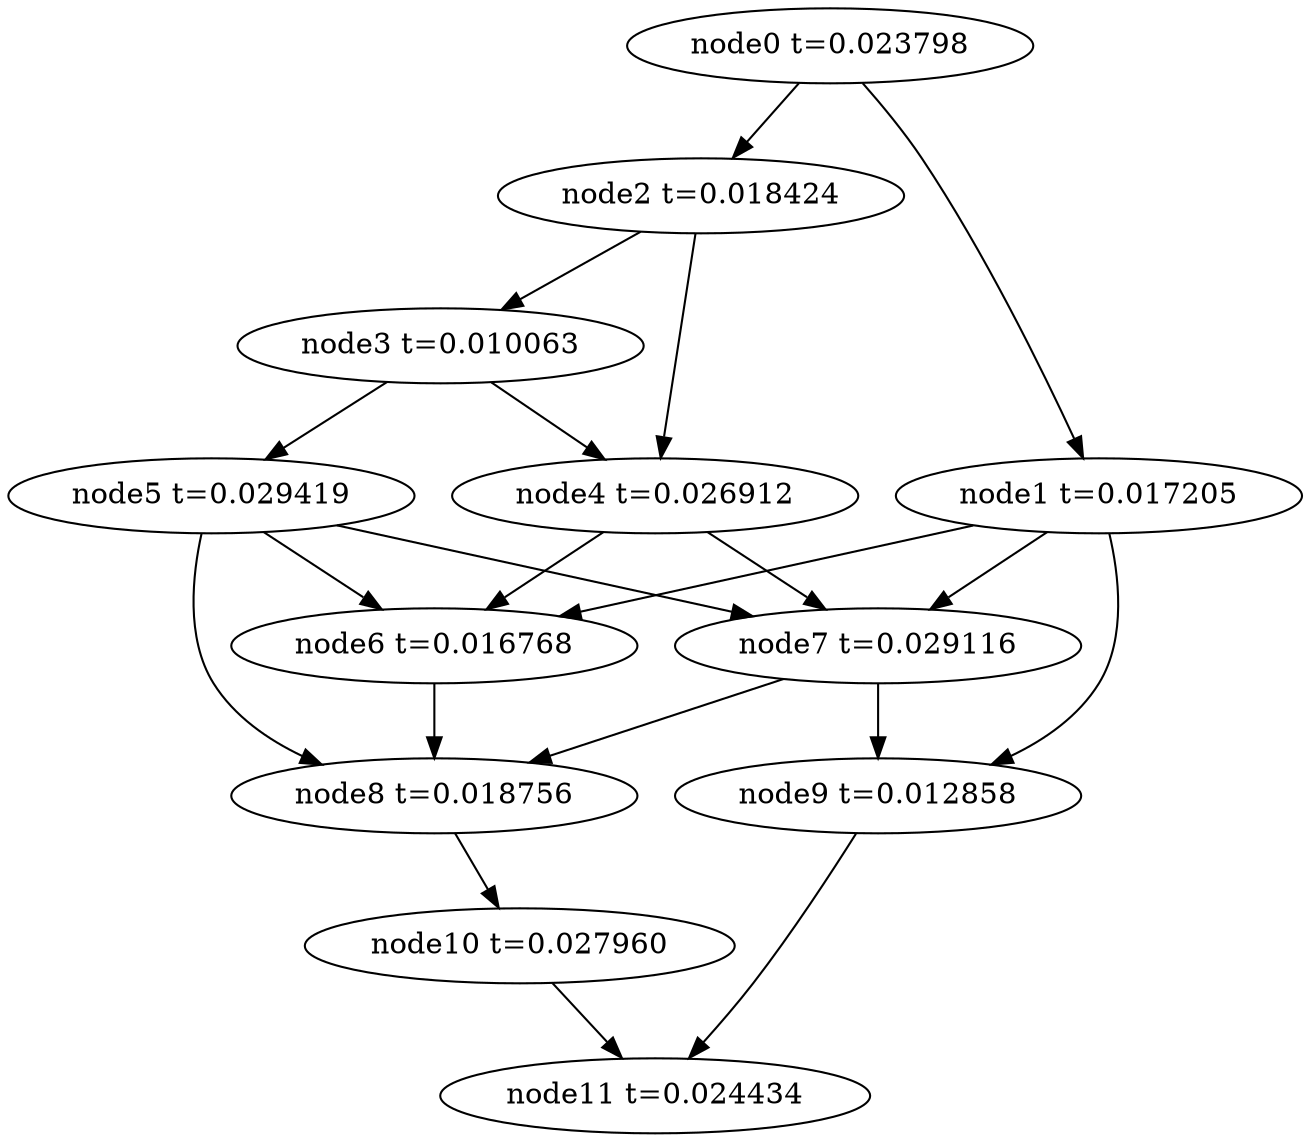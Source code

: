 digraph g{
	node11[label="node11 t=0.024434"]
	node10 -> node11
	node10[label="node10 t=0.027960"];
	node9 -> node11
	node9[label="node9 t=0.012858"];
	node8 -> node10
	node8[label="node8 t=0.018756"];
	node7 -> node9
	node7 -> node8
	node7[label="node7 t=0.029116"];
	node6 -> node8
	node6[label="node6 t=0.016768"];
	node5 -> node8
	node5 -> node7
	node5 -> node6
	node5[label="node5 t=0.029419"];
	node4 -> node7
	node4 -> node6
	node4[label="node4 t=0.026912"];
	node3 -> node5
	node3 -> node4
	node3[label="node3 t=0.010063"];
	node2 -> node4
	node2 -> node3
	node2[label="node2 t=0.018424"];
	node1 -> node9
	node1 -> node7
	node1 -> node6
	node1[label="node1 t=0.017205"];
	node0 -> node2
	node0 -> node1
	node0[label="node0 t=0.023798"];
}
